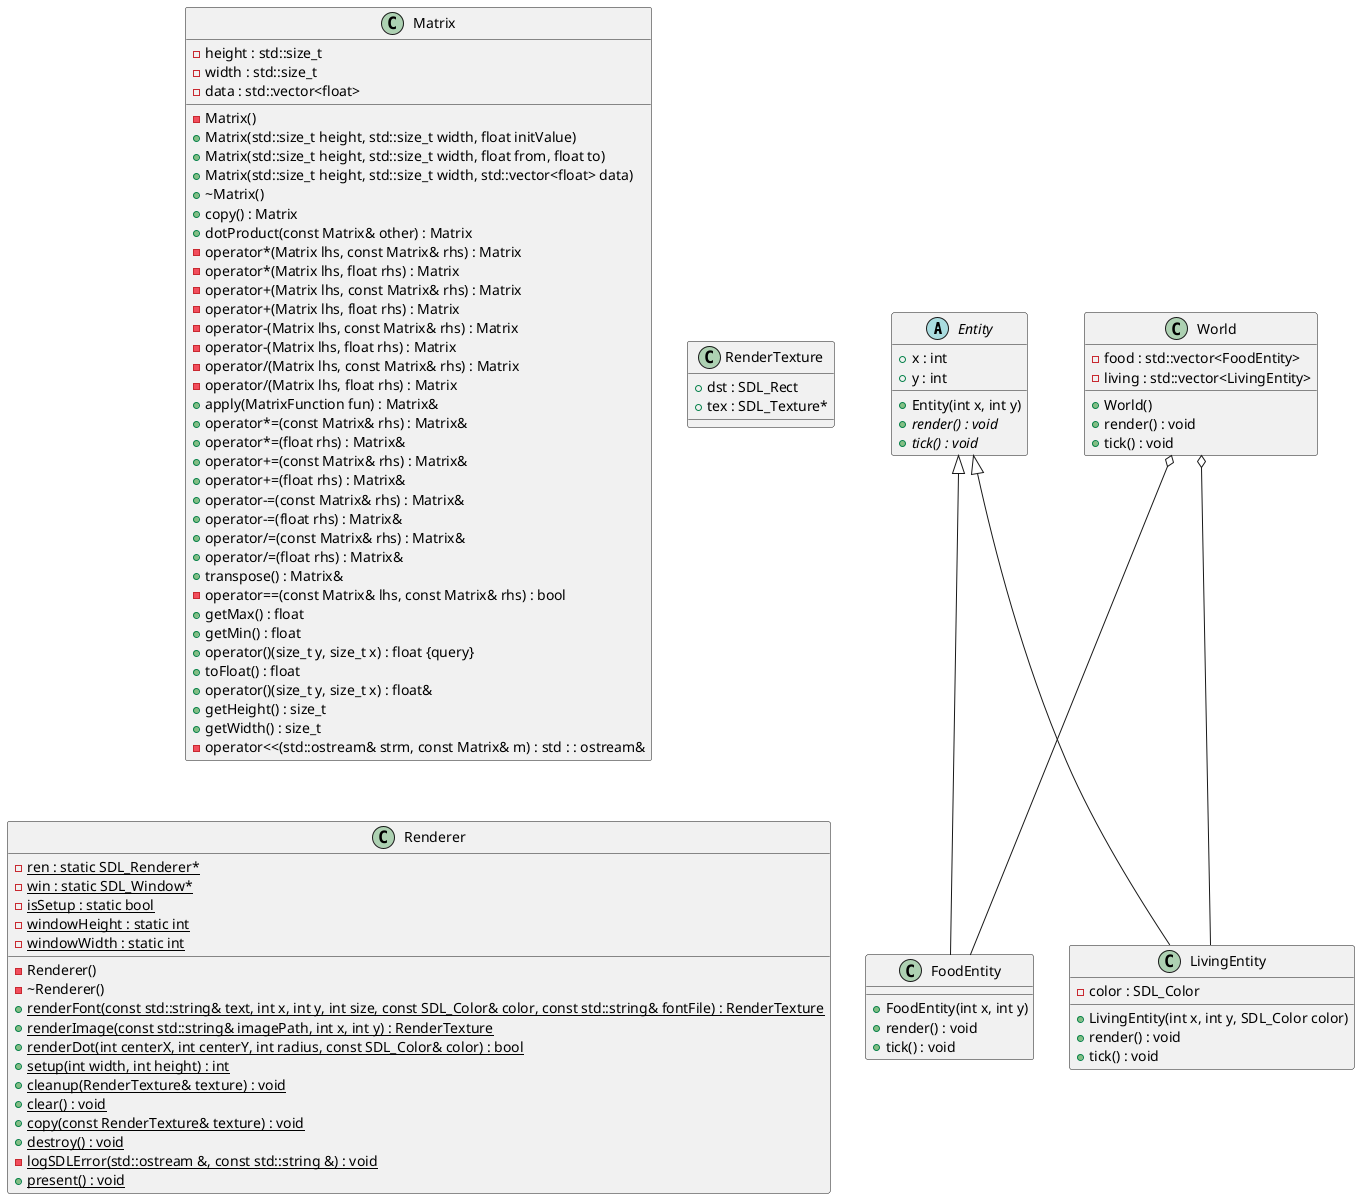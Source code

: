 @startuml





/' Objects '/

abstract class Entity {
	+Entity(int x, int y)
	+x : int
	+y : int
	+{abstract} render() : void
	+{abstract} tick() : void
}


class FoodEntity {
	+FoodEntity(int x, int y)
	+render() : void
	+tick() : void
}


class LivingEntity {
	+LivingEntity(int x, int y, SDL_Color color)
	-color : SDL_Color
	+render() : void
	+tick() : void
}


class Matrix {
	-Matrix()
	+Matrix(std::size_t height, std::size_t width, float initValue)
	+Matrix(std::size_t height, std::size_t width, float from, float to)
	+Matrix(std::size_t height, std::size_t width, std::vector<float> data)
	+~Matrix()
	+copy() : Matrix
	+dotProduct(const Matrix& other) : Matrix
	-operator*(Matrix lhs, const Matrix& rhs) : Matrix
	-operator*(Matrix lhs, float rhs) : Matrix
	-operator+(Matrix lhs, const Matrix& rhs) : Matrix
	-operator+(Matrix lhs, float rhs) : Matrix
	-operator-(Matrix lhs, const Matrix& rhs) : Matrix
	-operator-(Matrix lhs, float rhs) : Matrix
	-operator/(Matrix lhs, const Matrix& rhs) : Matrix
	-operator/(Matrix lhs, float rhs) : Matrix
	+apply(MatrixFunction fun) : Matrix&
	+operator*=(const Matrix& rhs) : Matrix&
	+operator*=(float rhs) : Matrix&
	+operator+=(const Matrix& rhs) : Matrix&
	+operator+=(float rhs) : Matrix&
	+operator-=(const Matrix& rhs) : Matrix&
	+operator-=(float rhs) : Matrix&
	+operator/=(const Matrix& rhs) : Matrix&
	+operator/=(float rhs) : Matrix&
	+transpose() : Matrix&
	-operator==(const Matrix& lhs, const Matrix& rhs) : bool
	+getMax() : float
	+getMin() : float
	+operator()(size_t y, size_t x) : float {query}
	+toFloat() : float
	+operator()(size_t y, size_t x) : float&
	+getHeight() : size_t
	+getWidth() : size_t
	-operator<<(std::ostream& strm, const Matrix& m) : std : : ostream&
	-height : std::size_t
	-width : std::size_t
	-data : std::vector<float>
}


class RenderTexture {
	+dst : SDL_Rect
	+tex : SDL_Texture*
}


class Renderer {
	-Renderer()
	-~Renderer()
	+{static} renderFont(const std::string& text, int x, int y, int size, const SDL_Color& color, const std::string& fontFile) : RenderTexture
	+{static} renderImage(const std::string& imagePath, int x, int y) : RenderTexture
	+{static} renderDot(int centerX, int centerY, int radius, const SDL_Color& color) : bool
	+{static} setup(int width, int height) : int
	-{static} ren : static SDL_Renderer*
	-{static} win : static SDL_Window*
	-{static} isSetup : static bool
	-{static} windowHeight : static int
	-{static} windowWidth : static int
	+{static} cleanup(RenderTexture& texture) : void
	+{static} clear() : void
	+{static} copy(const RenderTexture& texture) : void
	+{static} destroy() : void
	-{static} logSDLError(std::ostream &, const std::string &) : void
	+{static} present() : void
}


class World {
	+World()
	-food : std::vector<FoodEntity>
	-living : std::vector<LivingEntity>
	+render() : void
	+tick() : void
}





/' Inheritance relationships '/

Entity <|-- FoodEntity


Entity <|-- LivingEntity





/' Aggregation relationships '/

World o-- FoodEntity


World o-- LivingEntity




@enduml
